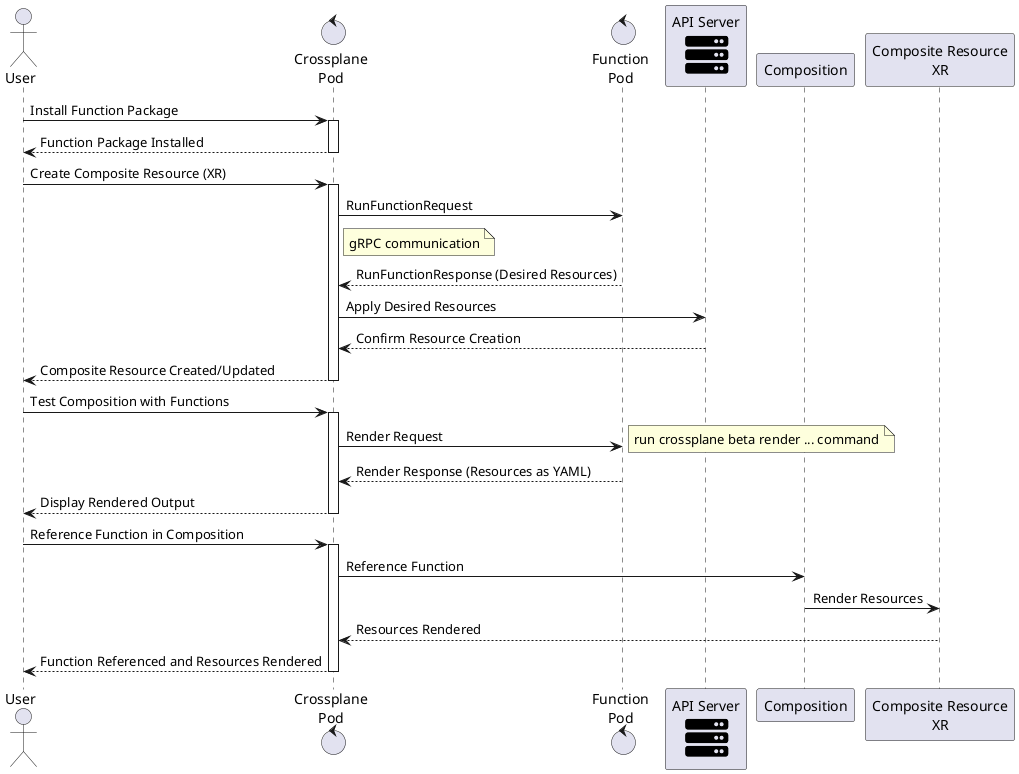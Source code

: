 @startuml

actor User
control "Crossplane\nPod" as CP
control "Function\nPod" as FP
!include <tupadr3/font-awesome-5/server>
participant "API Server\n <$server>" as API
participant "Composition" as Comp
participant "Composite Resource\nXR" as XR

User -> CP : Install Function Package
activate CP
CP --> User : Function Package Installed
deactivate CP

User -> CP : Create Composite Resource (XR)
activate CP
CP -> FP : RunFunctionRequest
note right of CP
  gRPC communication
end note
FP --> CP : RunFunctionResponse (Desired Resources)
CP -> API : Apply Desired Resources
API --> CP : Confirm Resource Creation
CP --> User : Composite Resource Created/Updated
deactivate CP

User -> CP : Test Composition with Functions
activate CP
CP -> FP : Render Request
note right
  run crossplane beta render ... command
end note
FP --> CP : Render Response (Resources as YAML)
CP --> User : Display Rendered Output
deactivate CP

User -> CP : Reference Function in Composition
activate CP
CP -> Comp : Reference Function
Comp -> XR : Render Resources
XR --> CP : Resources Rendered
CP --> User : Function Referenced and Resources Rendered
deactivate CP

@enduml
